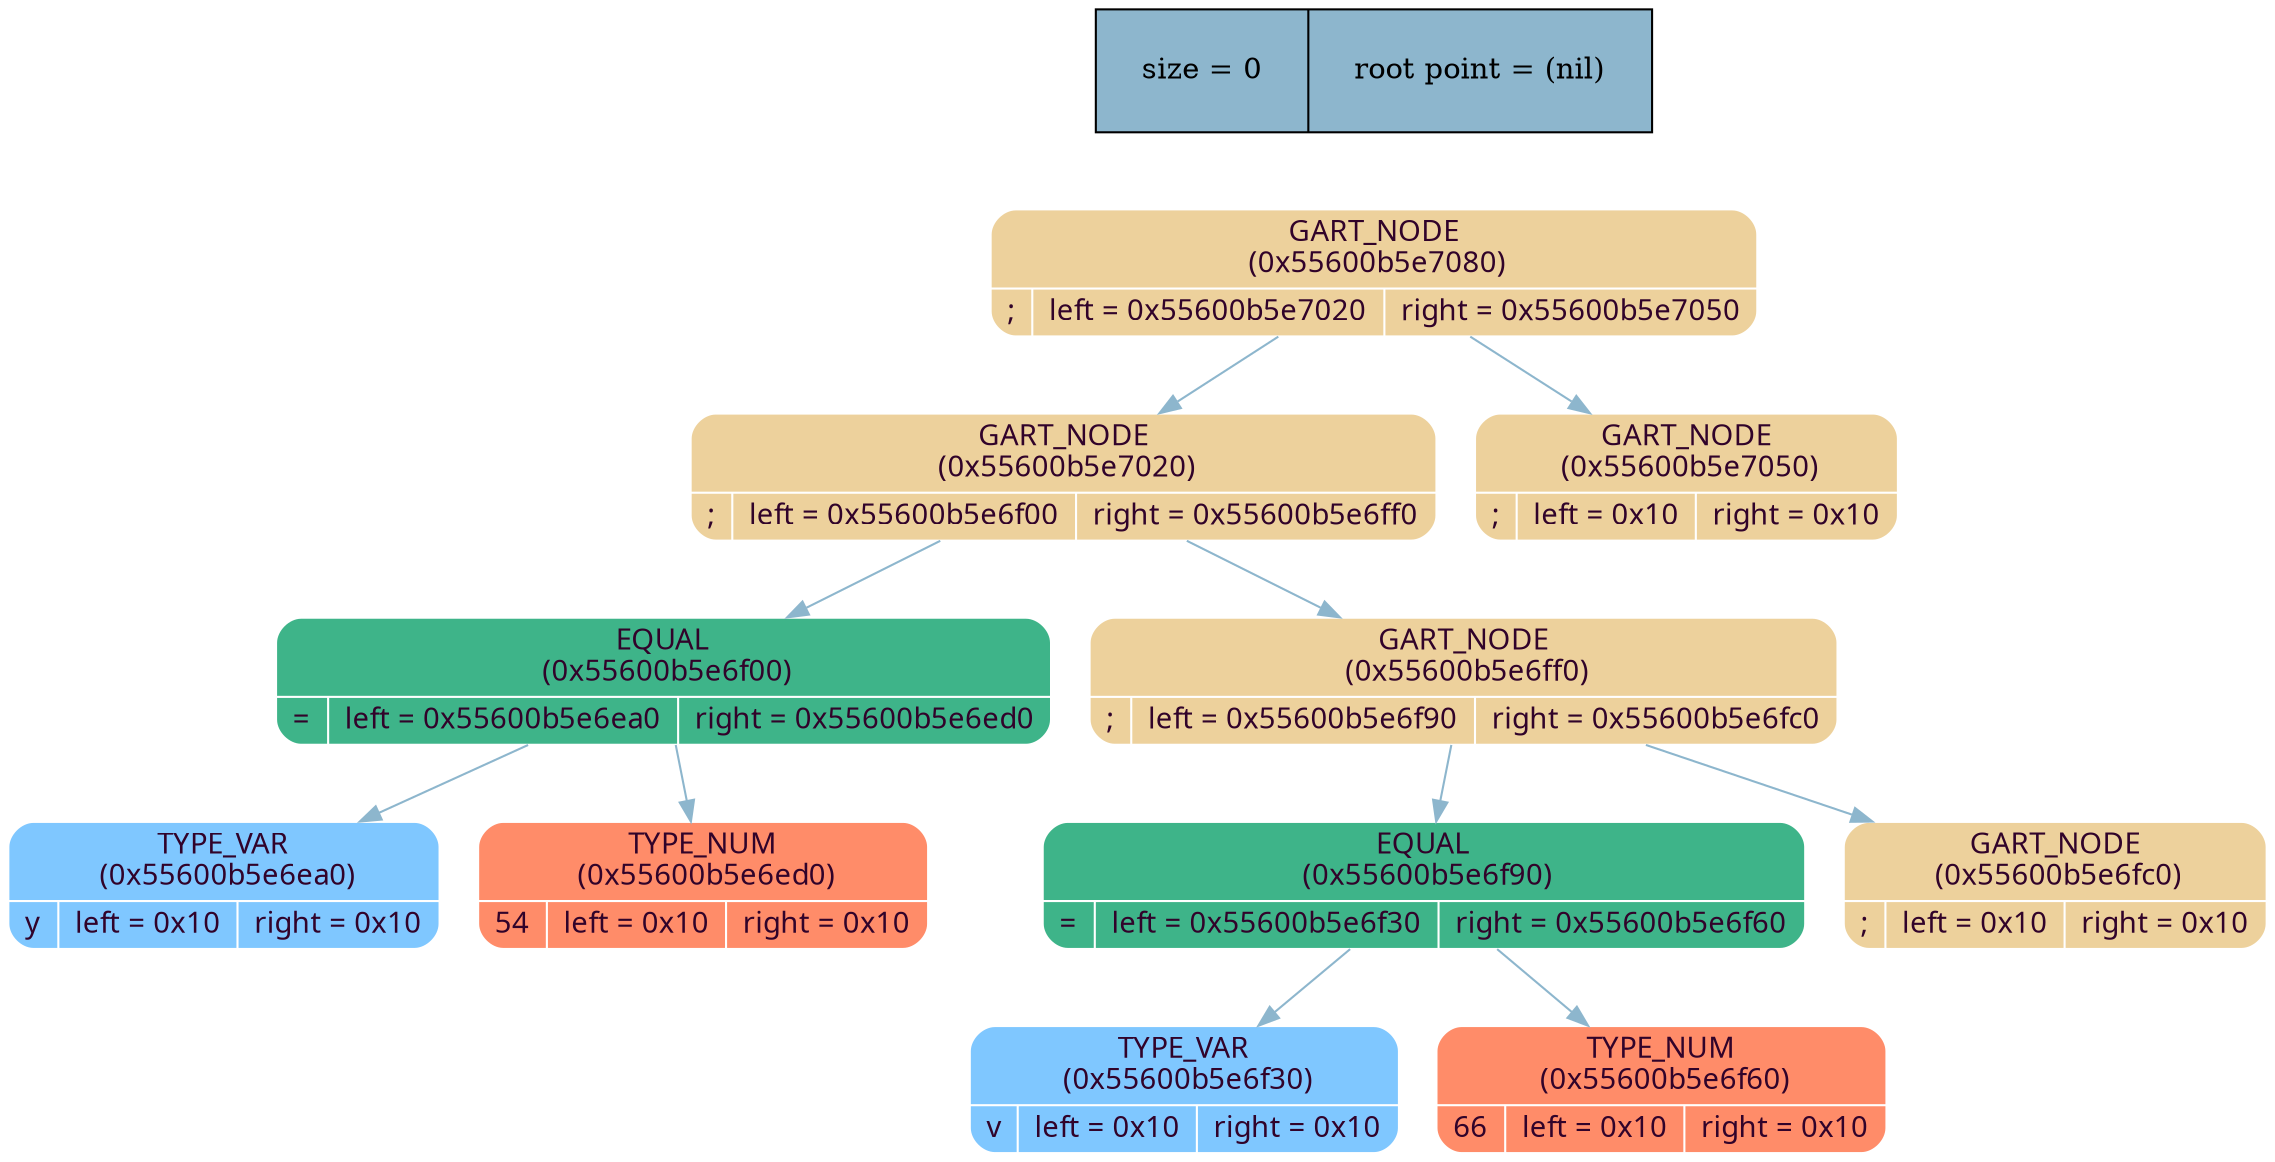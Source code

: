 digraph   
{
rankdir = ""
splines = "true"

node_stat [margin = "0.3*0.3", style = "filled", shape = "record", fillcolor = "#8DB6CD" label = " size = 0 | root point = (nil)"]
{rank = source; node_stat}

node0x55600b5e7080 [shape = "Mrecord", fillcolor = "#EDD19C", style = "filled", fontcolor = "#31032A", fontname = "Calibri", color = "white", label = "{GART_NODE\n (0x55600b5e7080)| {; |left = 0x55600b5e7020 |right = 0x55600b5e7050}}"]
node0x55600b5e7080 -> node0x55600b5e7020 [color = "#8DB6CD", style = "", constraint = true, fillcolor = "#8DB6CD",   fontcolor = "", fontname = "Calibri", label = ""];
node0x55600b5e7020 [shape = "Mrecord", fillcolor = "#EDD19C", style = "filled", fontcolor = "#31032A", fontname = "Calibri", color = "white", label = "{GART_NODE\n (0x55600b5e7020)| {; |left = 0x55600b5e6f00 |right = 0x55600b5e6ff0}}"]
node0x55600b5e7020 -> node0x55600b5e6f00 [color = "#8DB6CD", style = "", constraint = true, fillcolor = "#8DB6CD",   fontcolor = "", fontname = "Calibri", label = ""];
node0x55600b5e6f00 [shape = "Mrecord", fillcolor = "#3EB489", style = "filled", fontcolor = "#31032A", fontname = "Calibri", color = "white", label = "{EQUAL\n (0x55600b5e6f00)| {= |left = 0x55600b5e6ea0 |right = 0x55600b5e6ed0}}"]
node0x55600b5e6f00 -> node0x55600b5e6ea0 [color = "#8DB6CD", style = "", constraint = true, fillcolor = "#8DB6CD",   fontcolor = "", fontname = "Calibri", label = ""];
node0x55600b5e6ea0 [shape = "Mrecord", fillcolor = "#7FC7FF", style = "filled", fontcolor = "#31032A", fontname = "Calibri", color = "white", label = "{TYPE_VAR\n (0x55600b5e6ea0)| {y |left = 0x10 |right = 0x10}}"]
node0x55600b5e6f00 -> node0x55600b5e6ed0 [color = "#8DB6CD", style = "", constraint = true, fillcolor = "#8DB6CD",   fontcolor = "", fontname = "Calibri", label = ""];
node0x55600b5e6ed0 [shape = "Mrecord", fillcolor = "#FF8C69", style = "filled", fontcolor = "#31032A", fontname = "Calibri", color = "white", label = "{TYPE_NUM\n (0x55600b5e6ed0)| {54 |left = 0x10 |right = 0x10}}"]
node0x55600b5e7020 -> node0x55600b5e6ff0 [color = "#8DB6CD", style = "", constraint = true, fillcolor = "#8DB6CD",   fontcolor = "", fontname = "Calibri", label = ""];
node0x55600b5e6ff0 [shape = "Mrecord", fillcolor = "#EDD19C", style = "filled", fontcolor = "#31032A", fontname = "Calibri", color = "white", label = "{GART_NODE\n (0x55600b5e6ff0)| {; |left = 0x55600b5e6f90 |right = 0x55600b5e6fc0}}"]
node0x55600b5e6ff0 -> node0x55600b5e6f90 [color = "#8DB6CD", style = "", constraint = true, fillcolor = "#8DB6CD",   fontcolor = "", fontname = "Calibri", label = ""];
node0x55600b5e6f90 [shape = "Mrecord", fillcolor = "#3EB489", style = "filled", fontcolor = "#31032A", fontname = "Calibri", color = "white", label = "{EQUAL\n (0x55600b5e6f90)| {= |left = 0x55600b5e6f30 |right = 0x55600b5e6f60}}"]
node0x55600b5e6f90 -> node0x55600b5e6f30 [color = "#8DB6CD", style = "", constraint = true, fillcolor = "#8DB6CD",   fontcolor = "", fontname = "Calibri", label = ""];
node0x55600b5e6f30 [shape = "Mrecord", fillcolor = "#7FC7FF", style = "filled", fontcolor = "#31032A", fontname = "Calibri", color = "white", label = "{TYPE_VAR\n (0x55600b5e6f30)| {v |left = 0x10 |right = 0x10}}"]
node0x55600b5e6f90 -> node0x55600b5e6f60 [color = "#8DB6CD", style = "", constraint = true, fillcolor = "#8DB6CD",   fontcolor = "", fontname = "Calibri", label = ""];
node0x55600b5e6f60 [shape = "Mrecord", fillcolor = "#FF8C69", style = "filled", fontcolor = "#31032A", fontname = "Calibri", color = "white", label = "{TYPE_NUM\n (0x55600b5e6f60)| {66 |left = 0x10 |right = 0x10}}"]
node0x55600b5e6ff0 -> node0x55600b5e6fc0 [color = "#8DB6CD", style = "", constraint = true, fillcolor = "#8DB6CD",   fontcolor = "", fontname = "Calibri", label = ""];
node0x55600b5e6fc0 [shape = "Mrecord", fillcolor = "#EDD19C", style = "filled", fontcolor = "#31032A", fontname = "Calibri", color = "white", label = "{GART_NODE\n (0x55600b5e6fc0)| {; |left = 0x10 |right = 0x10}}"]
node0x55600b5e7080 -> node0x55600b5e7050 [color = "#8DB6CD", style = "", constraint = true, fillcolor = "#8DB6CD",   fontcolor = "", fontname = "Calibri", label = ""];
node0x55600b5e7050 [shape = "Mrecord", fillcolor = "#EDD19C", style = "filled", fontcolor = "#31032A", fontname = "Calibri", color = "white", label = "{GART_NODE\n (0x55600b5e7050)| {; |left = 0x10 |right = 0x10}}"]
}
